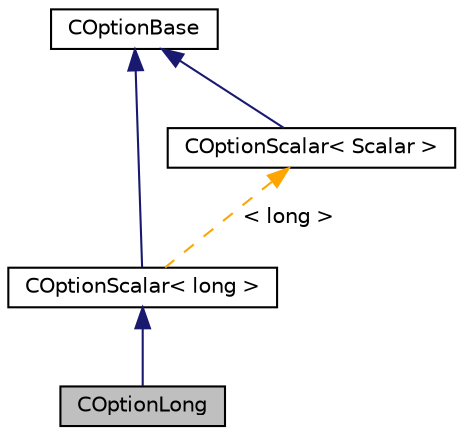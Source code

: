 digraph "COptionLong"
{
 // LATEX_PDF_SIZE
  edge [fontname="Helvetica",fontsize="10",labelfontname="Helvetica",labelfontsize="10"];
  node [fontname="Helvetica",fontsize="10",shape=record];
  Node1 [label="COptionLong",height=0.2,width=0.4,color="black", fillcolor="grey75", style="filled", fontcolor="black",tooltip=" "];
  Node2 -> Node1 [dir="back",color="midnightblue",fontsize="10",style="solid",fontname="Helvetica"];
  Node2 [label="COptionScalar\< long \>",height=0.2,width=0.4,color="black", fillcolor="white", style="filled",URL="$classCOptionScalar.html",tooltip=" "];
  Node3 -> Node2 [dir="back",color="midnightblue",fontsize="10",style="solid",fontname="Helvetica"];
  Node3 [label="COptionBase",height=0.2,width=0.4,color="black", fillcolor="white", style="filled",URL="$classCOptionBase.html",tooltip=" "];
  Node4 -> Node2 [dir="back",color="orange",fontsize="10",style="dashed",label=" \< long \>" ,fontname="Helvetica"];
  Node4 [label="COptionScalar\< Scalar \>",height=0.2,width=0.4,color="black", fillcolor="white", style="filled",URL="$classCOptionScalar.html",tooltip=" "];
  Node3 -> Node4 [dir="back",color="midnightblue",fontsize="10",style="solid",fontname="Helvetica"];
}
